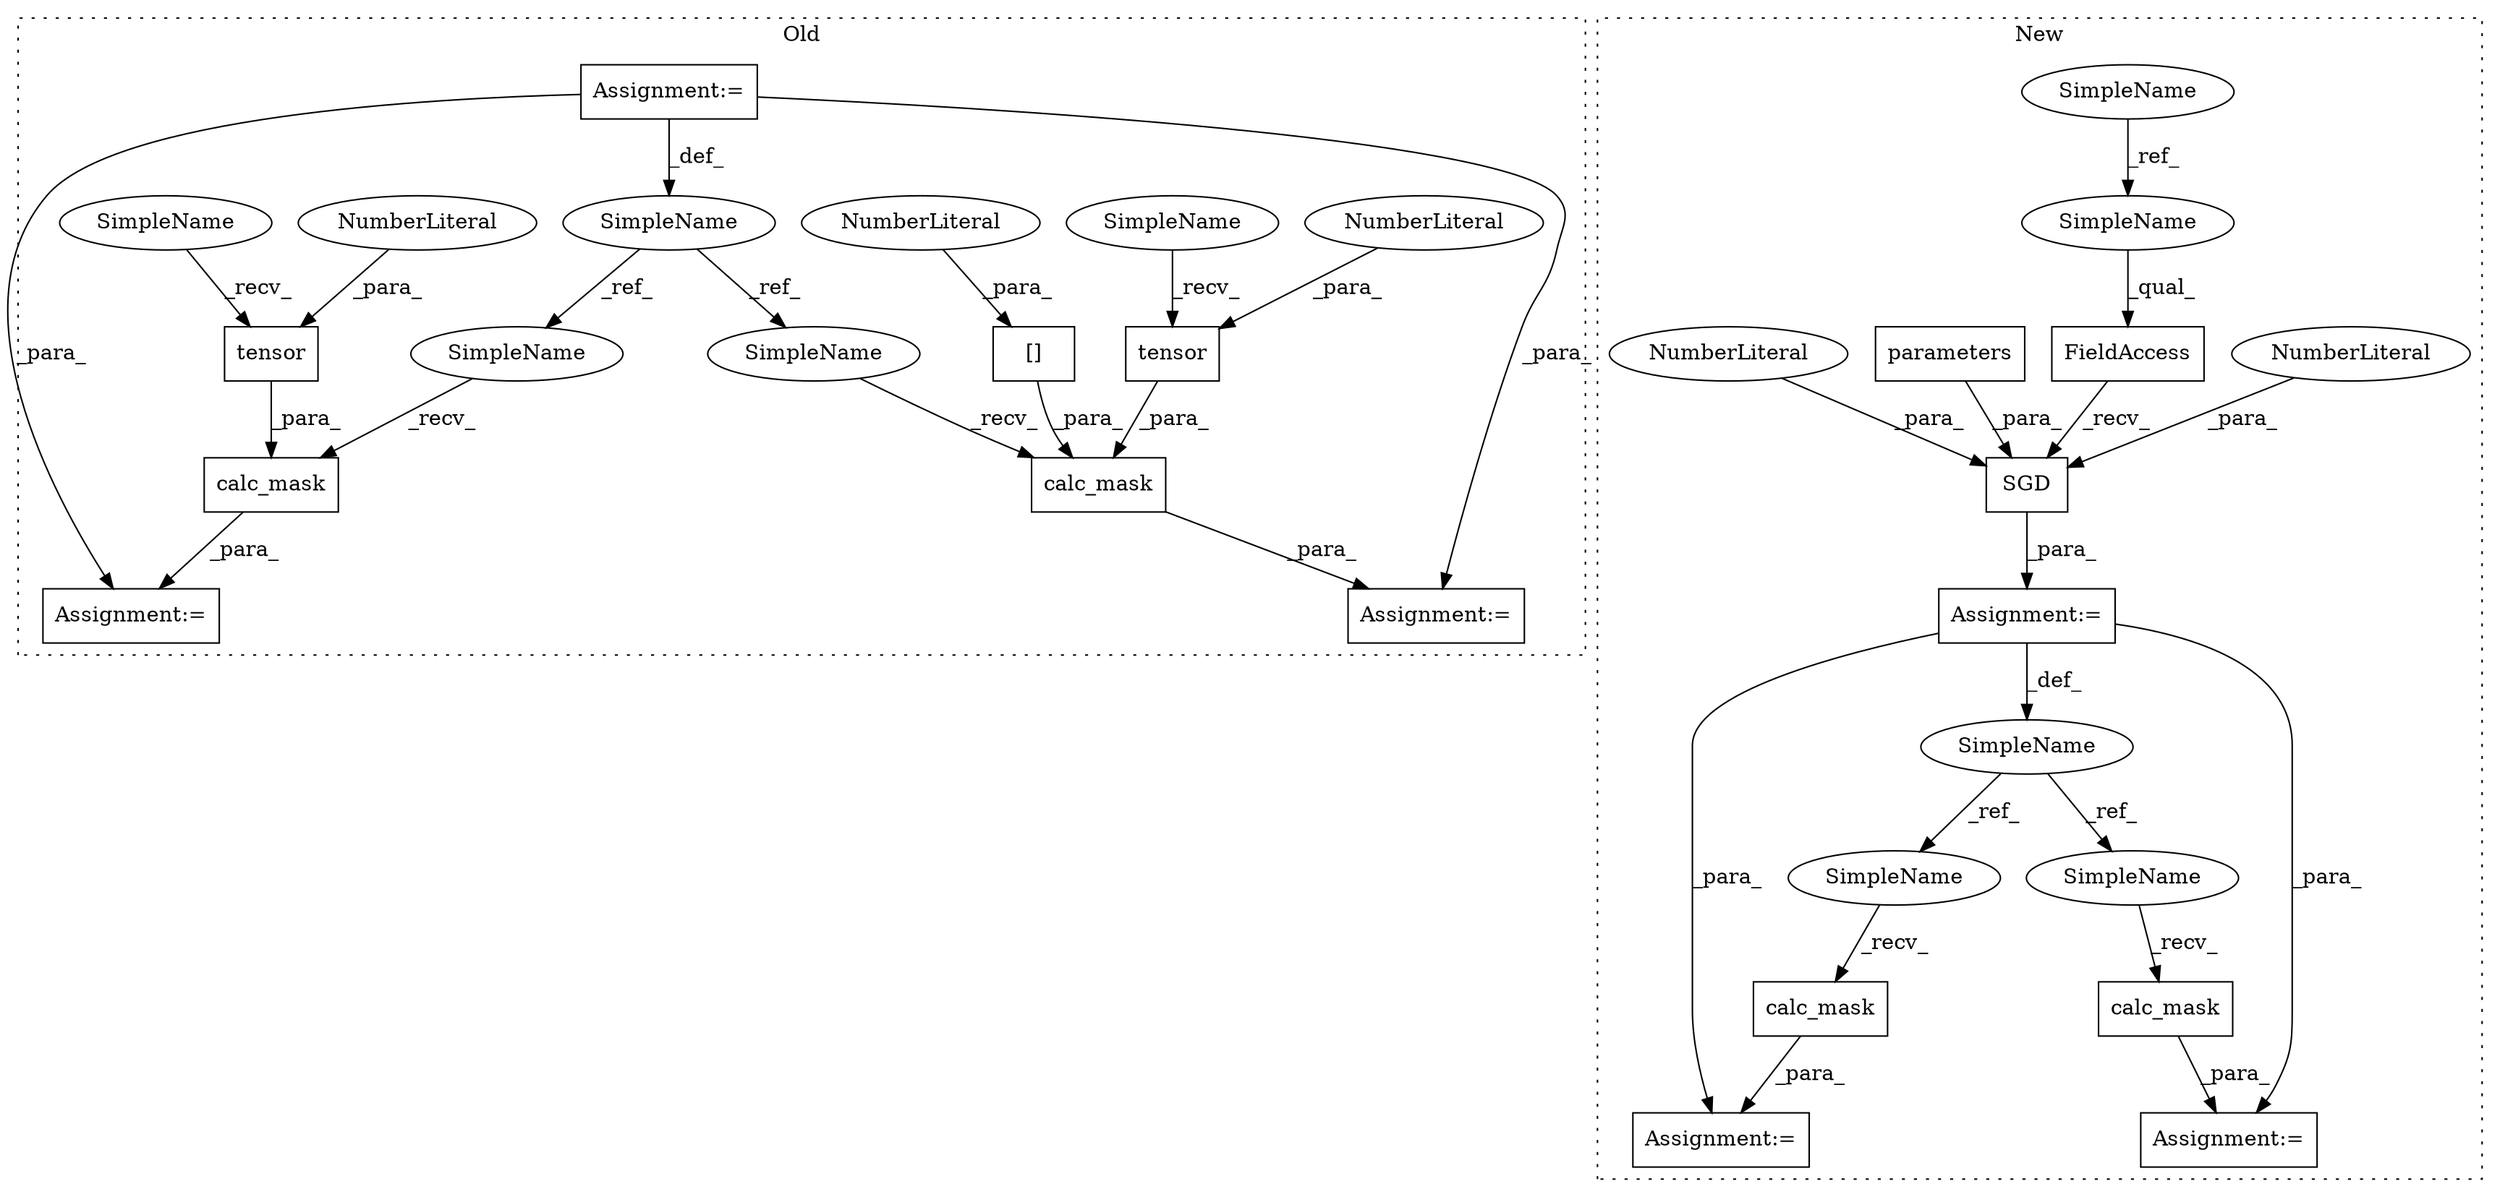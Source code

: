 digraph G {
subgraph cluster0 {
1 [label="tensor" a="32" s="8375,8383" l="7,1" shape="box"];
3 [label="NumberLiteral" a="34" s="8382" l="1" shape="ellipse"];
10 [label="calc_mask" a="32" s="8337,8384" l="10,1" shape="box"];
11 [label="[]" a="2" s="8354,8367" l="12,1" shape="box"];
12 [label="NumberLiteral" a="34" s="8366" l="1" shape="ellipse"];
13 [label="SimpleName" a="42" s="7931" l="6" shape="ellipse"];
14 [label="calc_mask" a="32" s="8194,8241" l="10,1" shape="box"];
15 [label="tensor" a="32" s="8232,8240" l="7,1" shape="box"];
16 [label="NumberLiteral" a="34" s="8239" l="1" shape="ellipse"];
19 [label="Assignment:=" a="7" s="8186" l="1" shape="box"];
23 [label="Assignment:=" a="7" s="7937" l="1" shape="box"];
24 [label="Assignment:=" a="7" s="8329" l="1" shape="box"];
28 [label="SimpleName" a="42" s="8369" l="5" shape="ellipse"];
29 [label="SimpleName" a="42" s="8226" l="5" shape="ellipse"];
30 [label="SimpleName" a="42" s="8187" l="6" shape="ellipse"];
31 [label="SimpleName" a="42" s="8330" l="6" shape="ellipse"];
label = "Old";
style="dotted";
}
subgraph cluster1 {
2 [label="parameters" a="32" s="7483" l="12" shape="box"];
4 [label="SGD" a="32" s="7473,7504" l="4,1" shape="box"];
5 [label="NumberLiteral" a="34" s="7501" l="3" shape="ellipse"];
6 [label="NumberLiteral" a="34" s="7496" l="4" shape="ellipse"];
7 [label="calc_mask" a="32" s="8001,8022" l="10,1" shape="box"];
8 [label="SimpleName" a="42" s="7749" l="6" shape="ellipse"];
9 [label="calc_mask" a="32" s="7960,7981" l="10,1" shape="box"];
17 [label="FieldAccess" a="22" s="7461" l="11" shape="box"];
18 [label="SimpleName" a="42" s="7060" l="5" shape="ellipse"];
20 [label="Assignment:=" a="7" s="7993" l="1" shape="box"];
21 [label="Assignment:=" a="7" s="7952" l="1" shape="box"];
22 [label="Assignment:=" a="7" s="7460" l="1" shape="box"];
25 [label="SimpleName" a="42" s="7953" l="6" shape="ellipse"];
26 [label="SimpleName" a="42" s="7994" l="6" shape="ellipse"];
27 [label="SimpleName" a="42" s="7461" l="5" shape="ellipse"];
label = "New";
style="dotted";
}
1 -> 10 [label="_para_"];
2 -> 4 [label="_para_"];
3 -> 1 [label="_para_"];
4 -> 22 [label="_para_"];
5 -> 4 [label="_para_"];
6 -> 4 [label="_para_"];
7 -> 20 [label="_para_"];
8 -> 25 [label="_ref_"];
8 -> 26 [label="_ref_"];
9 -> 21 [label="_para_"];
10 -> 24 [label="_para_"];
11 -> 10 [label="_para_"];
12 -> 11 [label="_para_"];
13 -> 31 [label="_ref_"];
13 -> 30 [label="_ref_"];
14 -> 19 [label="_para_"];
15 -> 14 [label="_para_"];
16 -> 15 [label="_para_"];
17 -> 4 [label="_recv_"];
18 -> 27 [label="_ref_"];
22 -> 21 [label="_para_"];
22 -> 8 [label="_def_"];
22 -> 20 [label="_para_"];
23 -> 19 [label="_para_"];
23 -> 13 [label="_def_"];
23 -> 24 [label="_para_"];
25 -> 9 [label="_recv_"];
26 -> 7 [label="_recv_"];
27 -> 17 [label="_qual_"];
28 -> 1 [label="_recv_"];
29 -> 15 [label="_recv_"];
30 -> 14 [label="_recv_"];
31 -> 10 [label="_recv_"];
}
